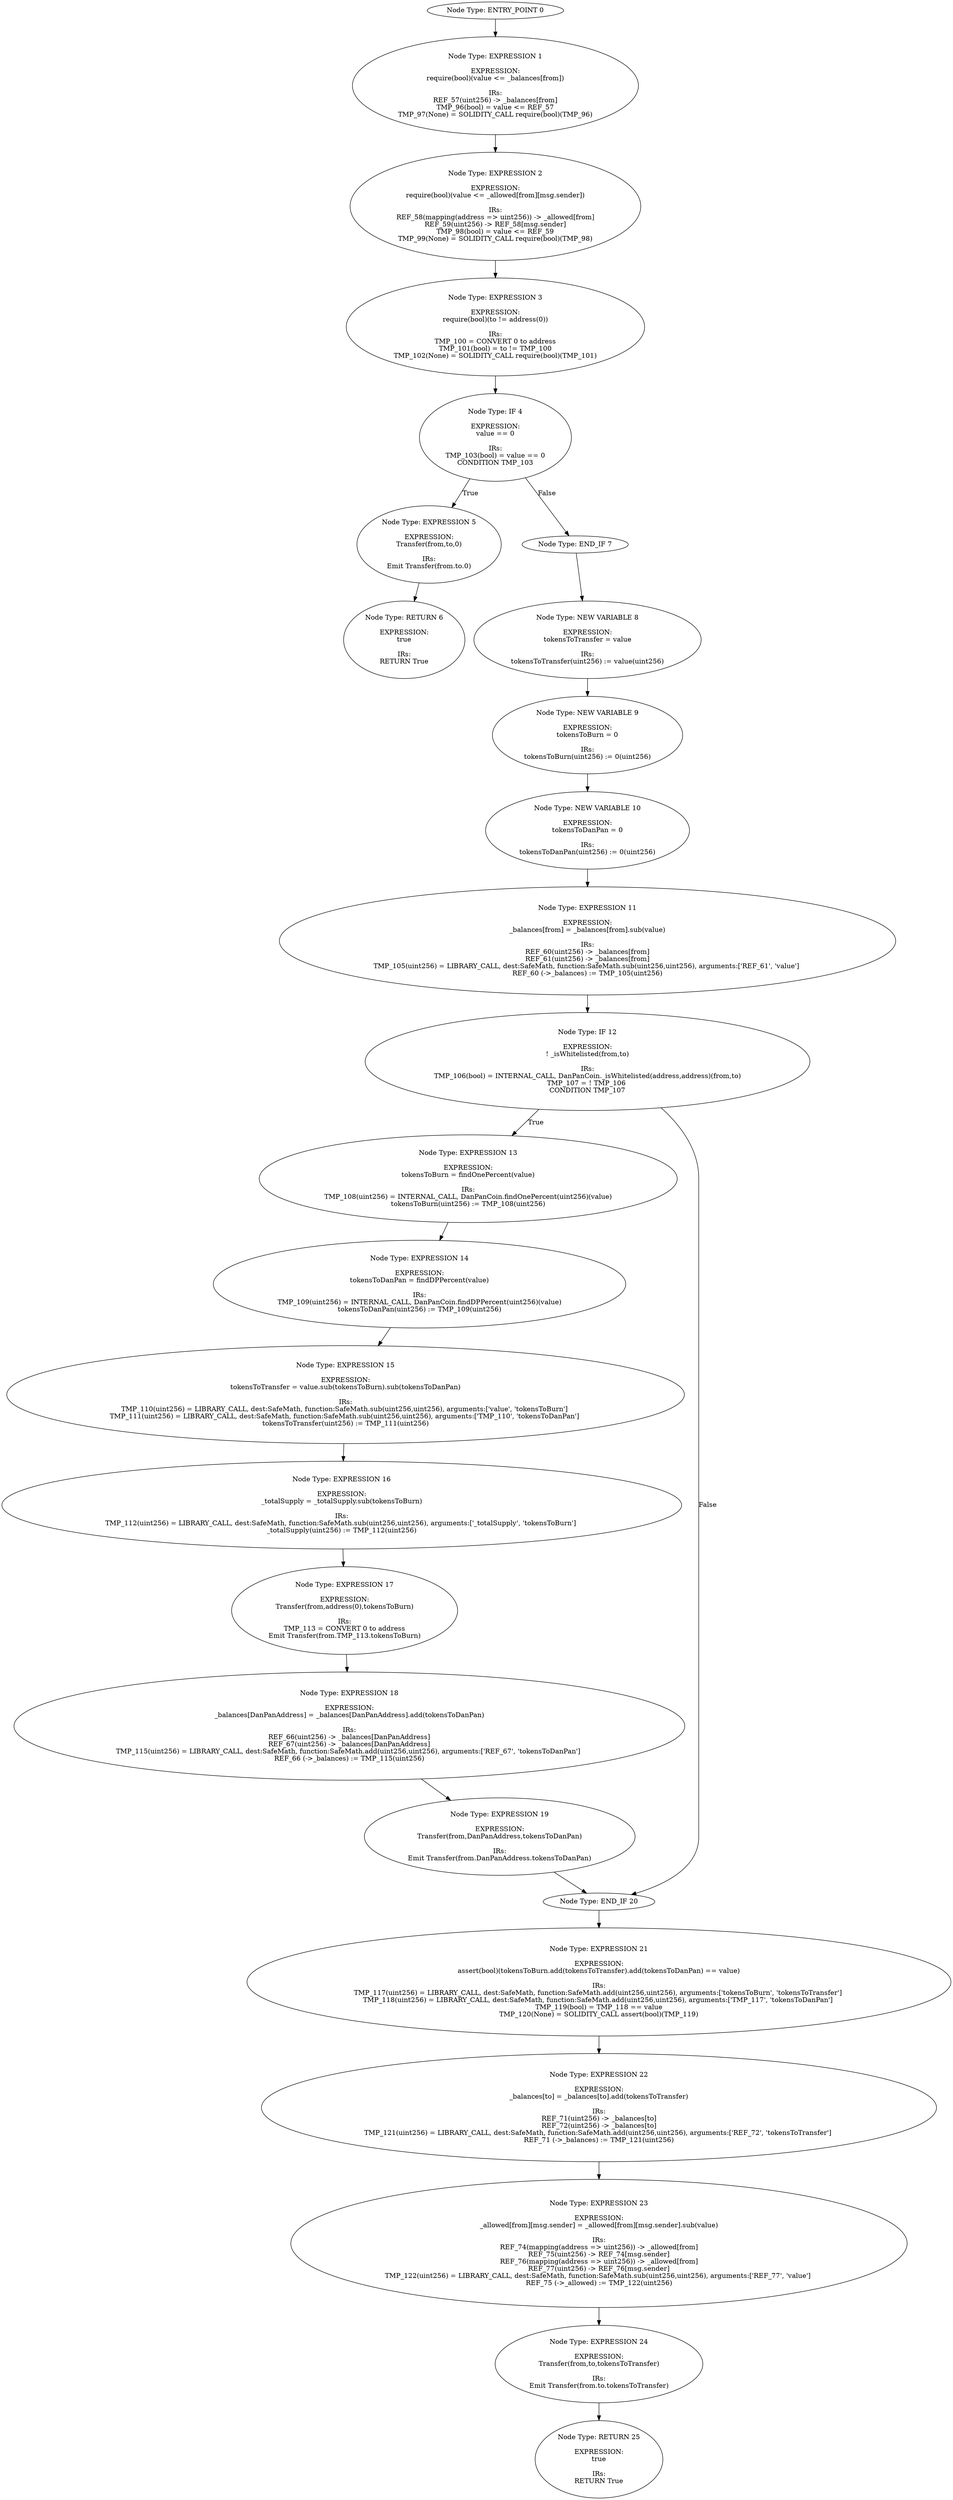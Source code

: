 digraph{
0[label="Node Type: ENTRY_POINT 0
"];
0->1;
1[label="Node Type: EXPRESSION 1

EXPRESSION:
require(bool)(value <= _balances[from])

IRs:
REF_57(uint256) -> _balances[from]
TMP_96(bool) = value <= REF_57
TMP_97(None) = SOLIDITY_CALL require(bool)(TMP_96)"];
1->2;
2[label="Node Type: EXPRESSION 2

EXPRESSION:
require(bool)(value <= _allowed[from][msg.sender])

IRs:
REF_58(mapping(address => uint256)) -> _allowed[from]
REF_59(uint256) -> REF_58[msg.sender]
TMP_98(bool) = value <= REF_59
TMP_99(None) = SOLIDITY_CALL require(bool)(TMP_98)"];
2->3;
3[label="Node Type: EXPRESSION 3

EXPRESSION:
require(bool)(to != address(0))

IRs:
TMP_100 = CONVERT 0 to address
TMP_101(bool) = to != TMP_100
TMP_102(None) = SOLIDITY_CALL require(bool)(TMP_101)"];
3->4;
4[label="Node Type: IF 4

EXPRESSION:
value == 0

IRs:
TMP_103(bool) = value == 0
CONDITION TMP_103"];
4->5[label="True"];
4->7[label="False"];
5[label="Node Type: EXPRESSION 5

EXPRESSION:
Transfer(from,to,0)

IRs:
Emit Transfer(from.to.0)"];
5->6;
6[label="Node Type: RETURN 6

EXPRESSION:
true

IRs:
RETURN True"];
7[label="Node Type: END_IF 7
"];
7->8;
8[label="Node Type: NEW VARIABLE 8

EXPRESSION:
tokensToTransfer = value

IRs:
tokensToTransfer(uint256) := value(uint256)"];
8->9;
9[label="Node Type: NEW VARIABLE 9

EXPRESSION:
tokensToBurn = 0

IRs:
tokensToBurn(uint256) := 0(uint256)"];
9->10;
10[label="Node Type: NEW VARIABLE 10

EXPRESSION:
tokensToDanPan = 0

IRs:
tokensToDanPan(uint256) := 0(uint256)"];
10->11;
11[label="Node Type: EXPRESSION 11

EXPRESSION:
_balances[from] = _balances[from].sub(value)

IRs:
REF_60(uint256) -> _balances[from]
REF_61(uint256) -> _balances[from]
TMP_105(uint256) = LIBRARY_CALL, dest:SafeMath, function:SafeMath.sub(uint256,uint256), arguments:['REF_61', 'value'] 
REF_60 (->_balances) := TMP_105(uint256)"];
11->12;
12[label="Node Type: IF 12

EXPRESSION:
! _isWhitelisted(from,to)

IRs:
TMP_106(bool) = INTERNAL_CALL, DanPanCoin._isWhitelisted(address,address)(from,to)
TMP_107 = ! TMP_106 
CONDITION TMP_107"];
12->13[label="True"];
12->20[label="False"];
13[label="Node Type: EXPRESSION 13

EXPRESSION:
tokensToBurn = findOnePercent(value)

IRs:
TMP_108(uint256) = INTERNAL_CALL, DanPanCoin.findOnePercent(uint256)(value)
tokensToBurn(uint256) := TMP_108(uint256)"];
13->14;
14[label="Node Type: EXPRESSION 14

EXPRESSION:
tokensToDanPan = findDPPercent(value)

IRs:
TMP_109(uint256) = INTERNAL_CALL, DanPanCoin.findDPPercent(uint256)(value)
tokensToDanPan(uint256) := TMP_109(uint256)"];
14->15;
15[label="Node Type: EXPRESSION 15

EXPRESSION:
tokensToTransfer = value.sub(tokensToBurn).sub(tokensToDanPan)

IRs:
TMP_110(uint256) = LIBRARY_CALL, dest:SafeMath, function:SafeMath.sub(uint256,uint256), arguments:['value', 'tokensToBurn'] 
TMP_111(uint256) = LIBRARY_CALL, dest:SafeMath, function:SafeMath.sub(uint256,uint256), arguments:['TMP_110', 'tokensToDanPan'] 
tokensToTransfer(uint256) := TMP_111(uint256)"];
15->16;
16[label="Node Type: EXPRESSION 16

EXPRESSION:
_totalSupply = _totalSupply.sub(tokensToBurn)

IRs:
TMP_112(uint256) = LIBRARY_CALL, dest:SafeMath, function:SafeMath.sub(uint256,uint256), arguments:['_totalSupply', 'tokensToBurn'] 
_totalSupply(uint256) := TMP_112(uint256)"];
16->17;
17[label="Node Type: EXPRESSION 17

EXPRESSION:
Transfer(from,address(0),tokensToBurn)

IRs:
TMP_113 = CONVERT 0 to address
Emit Transfer(from.TMP_113.tokensToBurn)"];
17->18;
18[label="Node Type: EXPRESSION 18

EXPRESSION:
_balances[DanPanAddress] = _balances[DanPanAddress].add(tokensToDanPan)

IRs:
REF_66(uint256) -> _balances[DanPanAddress]
REF_67(uint256) -> _balances[DanPanAddress]
TMP_115(uint256) = LIBRARY_CALL, dest:SafeMath, function:SafeMath.add(uint256,uint256), arguments:['REF_67', 'tokensToDanPan'] 
REF_66 (->_balances) := TMP_115(uint256)"];
18->19;
19[label="Node Type: EXPRESSION 19

EXPRESSION:
Transfer(from,DanPanAddress,tokensToDanPan)

IRs:
Emit Transfer(from.DanPanAddress.tokensToDanPan)"];
19->20;
20[label="Node Type: END_IF 20
"];
20->21;
21[label="Node Type: EXPRESSION 21

EXPRESSION:
assert(bool)(tokensToBurn.add(tokensToTransfer).add(tokensToDanPan) == value)

IRs:
TMP_117(uint256) = LIBRARY_CALL, dest:SafeMath, function:SafeMath.add(uint256,uint256), arguments:['tokensToBurn', 'tokensToTransfer'] 
TMP_118(uint256) = LIBRARY_CALL, dest:SafeMath, function:SafeMath.add(uint256,uint256), arguments:['TMP_117', 'tokensToDanPan'] 
TMP_119(bool) = TMP_118 == value
TMP_120(None) = SOLIDITY_CALL assert(bool)(TMP_119)"];
21->22;
22[label="Node Type: EXPRESSION 22

EXPRESSION:
_balances[to] = _balances[to].add(tokensToTransfer)

IRs:
REF_71(uint256) -> _balances[to]
REF_72(uint256) -> _balances[to]
TMP_121(uint256) = LIBRARY_CALL, dest:SafeMath, function:SafeMath.add(uint256,uint256), arguments:['REF_72', 'tokensToTransfer'] 
REF_71 (->_balances) := TMP_121(uint256)"];
22->23;
23[label="Node Type: EXPRESSION 23

EXPRESSION:
_allowed[from][msg.sender] = _allowed[from][msg.sender].sub(value)

IRs:
REF_74(mapping(address => uint256)) -> _allowed[from]
REF_75(uint256) -> REF_74[msg.sender]
REF_76(mapping(address => uint256)) -> _allowed[from]
REF_77(uint256) -> REF_76[msg.sender]
TMP_122(uint256) = LIBRARY_CALL, dest:SafeMath, function:SafeMath.sub(uint256,uint256), arguments:['REF_77', 'value'] 
REF_75 (->_allowed) := TMP_122(uint256)"];
23->24;
24[label="Node Type: EXPRESSION 24

EXPRESSION:
Transfer(from,to,tokensToTransfer)

IRs:
Emit Transfer(from.to.tokensToTransfer)"];
24->25;
25[label="Node Type: RETURN 25

EXPRESSION:
true

IRs:
RETURN True"];
}

